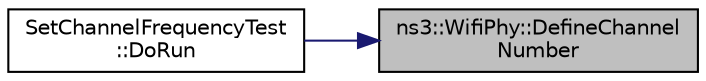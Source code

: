 digraph "ns3::WifiPhy::DefineChannelNumber"
{
 // LATEX_PDF_SIZE
  edge [fontname="Helvetica",fontsize="10",labelfontname="Helvetica",labelfontsize="10"];
  node [fontname="Helvetica",fontsize="10",shape=record];
  rankdir="RL";
  Node1 [label="ns3::WifiPhy::DefineChannel\lNumber",height=0.2,width=0.4,color="black", fillcolor="grey75", style="filled", fontcolor="black",tooltip="Add a channel definition to the WifiPhy."];
  Node1 -> Node2 [dir="back",color="midnightblue",fontsize="10",style="solid",fontname="Helvetica"];
  Node2 [label="SetChannelFrequencyTest\l::DoRun",height=0.2,width=0.4,color="black", fillcolor="white", style="filled",URL="$class_set_channel_frequency_test.html#a05984ce2c264229592bed4981ff05518",tooltip="Implementation to actually run this TestCase."];
}
